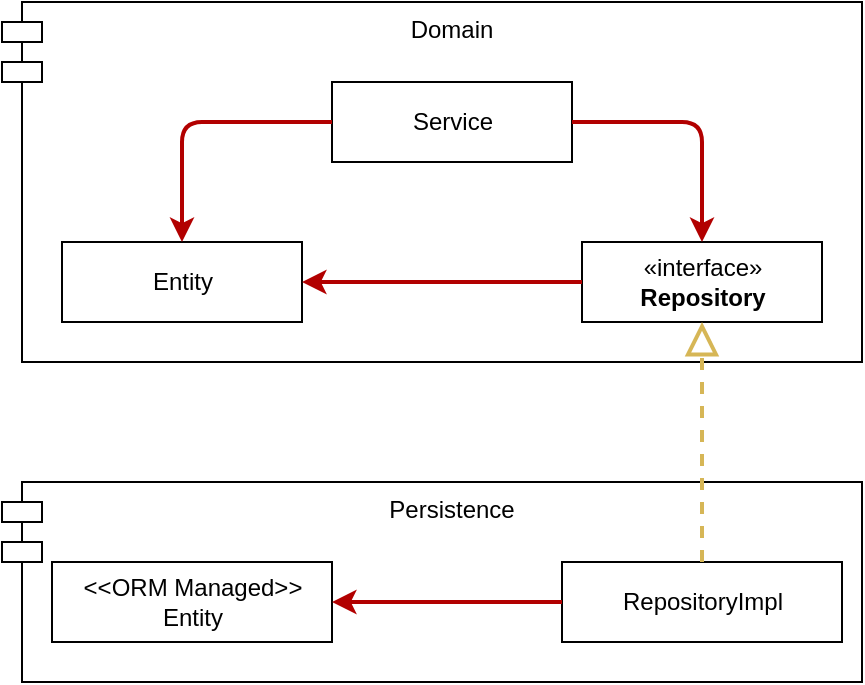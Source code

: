 <mxfile version="14.6.13" type="device"><diagram id="NGrvILZ8R3wKAYrO0oFI" name="Page-1"><mxGraphModel dx="1342" dy="823" grid="1" gridSize="10" guides="1" tooltips="1" connect="1" arrows="1" fold="1" page="1" pageScale="1" pageWidth="1100" pageHeight="850" math="0" shadow="0"><root><mxCell id="0"/><mxCell id="1" parent="0"/><mxCell id="UngIfQ6WXSiD7EyRcMS9-1" value="Domain" style="shape=module;align=left;spacingLeft=20;align=center;verticalAlign=top;fillColor=none;" vertex="1" parent="1"><mxGeometry x="30" y="40" width="430" height="180" as="geometry"/></mxCell><mxCell id="UngIfQ6WXSiD7EyRcMS9-5" value="Entity" style="html=1;" vertex="1" parent="1"><mxGeometry x="60" y="160" width="120" height="40" as="geometry"/></mxCell><mxCell id="UngIfQ6WXSiD7EyRcMS9-6" value="Service" style="html=1;" vertex="1" parent="1"><mxGeometry x="195" y="80" width="120" height="40" as="geometry"/></mxCell><mxCell id="UngIfQ6WXSiD7EyRcMS9-7" value="«interface»&lt;br&gt;&lt;b&gt;Repository&lt;/b&gt;" style="html=1;fillColor=none;" vertex="1" parent="1"><mxGeometry x="320" y="160" width="120" height="40" as="geometry"/></mxCell><mxCell id="UngIfQ6WXSiD7EyRcMS9-8" value="" style="endArrow=classic;html=1;fillColor=#e51400;strokeColor=#B20000;strokeWidth=2;entryX=0.5;entryY=0;entryDx=0;entryDy=0;exitX=0;exitY=0.5;exitDx=0;exitDy=0;" edge="1" parent="1" source="UngIfQ6WXSiD7EyRcMS9-6" target="UngIfQ6WXSiD7EyRcMS9-5"><mxGeometry width="50" height="50" relative="1" as="geometry"><mxPoint x="100" y="120" as="sourcePoint"/><mxPoint x="150" y="70" as="targetPoint"/><Array as="points"><mxPoint x="120" y="100"/></Array></mxGeometry></mxCell><mxCell id="UngIfQ6WXSiD7EyRcMS9-9" value="" style="endArrow=classic;html=1;fillColor=#e51400;strokeColor=#B20000;strokeWidth=2;entryX=0.5;entryY=0;entryDx=0;entryDy=0;exitX=1;exitY=0.5;exitDx=0;exitDy=0;" edge="1" parent="1" source="UngIfQ6WXSiD7EyRcMS9-6" target="UngIfQ6WXSiD7EyRcMS9-7"><mxGeometry width="50" height="50" relative="1" as="geometry"><mxPoint x="216" y="110" as="sourcePoint"/><mxPoint x="141" y="170" as="targetPoint"/><Array as="points"><mxPoint x="380" y="100"/></Array></mxGeometry></mxCell><mxCell id="UngIfQ6WXSiD7EyRcMS9-10" value="Persistence" style="shape=module;align=left;spacingLeft=20;align=center;verticalAlign=top;fillColor=none;" vertex="1" parent="1"><mxGeometry x="30" y="280" width="430" height="100" as="geometry"/></mxCell><mxCell id="UngIfQ6WXSiD7EyRcMS9-11" value="&amp;lt;&amp;lt;ORM Managed&amp;gt;&amp;gt;&lt;br&gt;Entity" style="html=1;" vertex="1" parent="1"><mxGeometry x="55" y="320" width="140" height="40" as="geometry"/></mxCell><mxCell id="UngIfQ6WXSiD7EyRcMS9-12" value="RepositoryImpl" style="html=1;" vertex="1" parent="1"><mxGeometry x="310" y="320" width="140" height="40" as="geometry"/></mxCell><mxCell id="UngIfQ6WXSiD7EyRcMS9-13" value="" style="endArrow=classic;html=1;strokeWidth=2;fillColor=#e51400;strokeColor=#B20000;entryX=1;entryY=0.5;entryDx=0;entryDy=0;exitX=0;exitY=0.5;exitDx=0;exitDy=0;" edge="1" parent="1" source="UngIfQ6WXSiD7EyRcMS9-7" target="UngIfQ6WXSiD7EyRcMS9-5"><mxGeometry width="50" height="50" relative="1" as="geometry"><mxPoint x="230" y="200" as="sourcePoint"/><mxPoint x="280" y="150" as="targetPoint"/></mxGeometry></mxCell><mxCell id="UngIfQ6WXSiD7EyRcMS9-14" value="" style="endArrow=classic;html=1;strokeWidth=2;fillColor=#e51400;strokeColor=#B20000;entryX=1;entryY=0.5;entryDx=0;entryDy=0;exitX=0;exitY=0.5;exitDx=0;exitDy=0;" edge="1" parent="1" source="UngIfQ6WXSiD7EyRcMS9-12" target="UngIfQ6WXSiD7EyRcMS9-11"><mxGeometry width="50" height="50" relative="1" as="geometry"><mxPoint x="640" y="250" as="sourcePoint"/><mxPoint x="500" y="250" as="targetPoint"/></mxGeometry></mxCell><mxCell id="UngIfQ6WXSiD7EyRcMS9-15" value="" style="endArrow=block;dashed=1;endFill=0;endSize=12;html=1;strokeWidth=2;entryX=0.5;entryY=1;entryDx=0;entryDy=0;exitX=0.5;exitY=0;exitDx=0;exitDy=0;fillColor=#fff2cc;strokeColor=#d6b656;" edge="1" parent="1" source="UngIfQ6WXSiD7EyRcMS9-12" target="UngIfQ6WXSiD7EyRcMS9-7"><mxGeometry width="160" relative="1" as="geometry"><mxPoint x="600" y="420" as="sourcePoint"/><mxPoint x="760" y="420" as="targetPoint"/></mxGeometry></mxCell></root></mxGraphModel></diagram></mxfile>